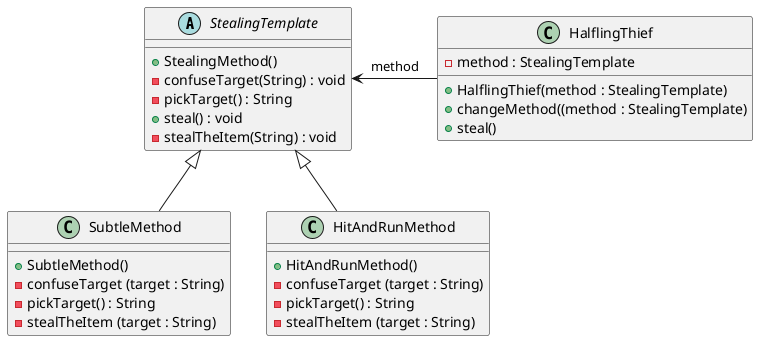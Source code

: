 @startuml
'https://plantuml.com/class-diagram

abstract class StealingTemplate {
    + StealingMethod()
    - confuseTarget(String) : void
    - pickTarget() : String
    + steal() : void
    - stealTheItem(String) : void
}

class SubtleMethod extends StealingTemplate{
    + SubtleMethod()
    - confuseTarget (target : String)
    - pickTarget() : String
    - stealTheItem (target : String)
}

class HitAndRunMethod extends StealingTemplate {
    + HitAndRunMethod()
    - confuseTarget (target : String)
    - pickTarget() : String
    - stealTheItem (target : String)
}

class HalflingThief {
    - method : StealingTemplate
    + HalflingThief(method : StealingTemplate)
    + changeMethod((method : StealingTemplate)
    + steal()

}
HalflingThief -left-> StealingTemplate : method
@enduml